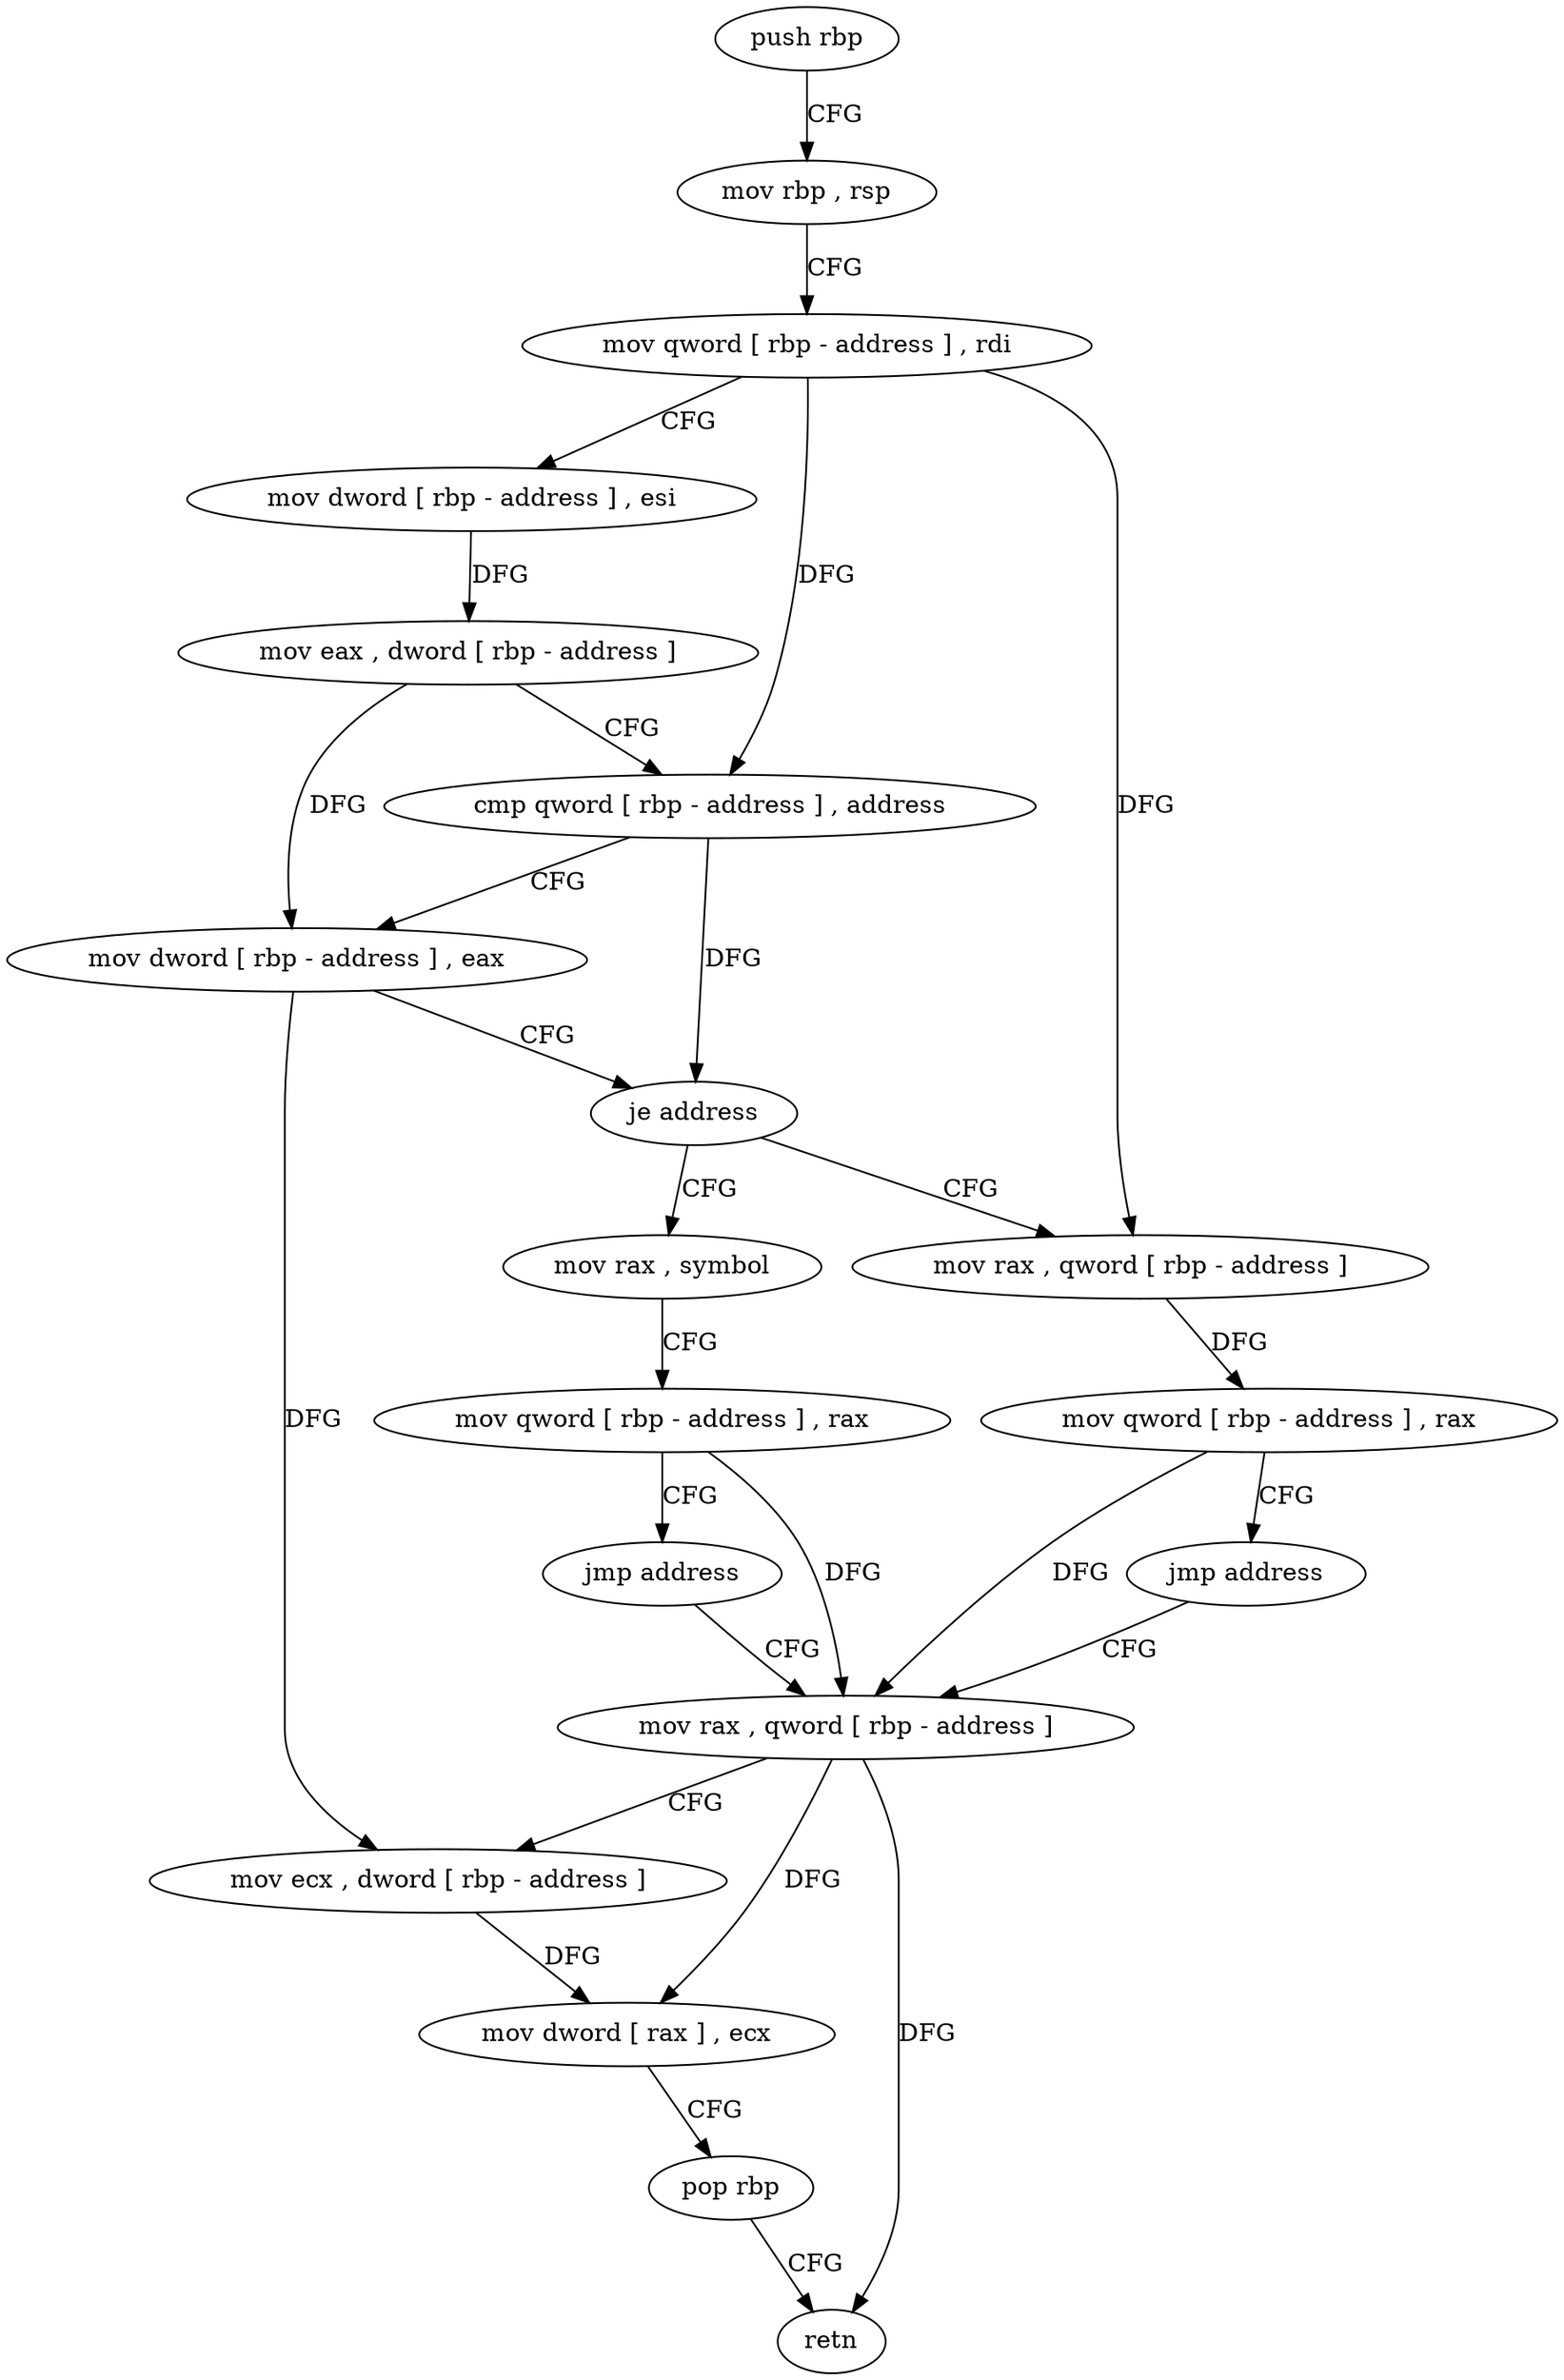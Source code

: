digraph "func" {
"4211216" [label = "push rbp" ]
"4211217" [label = "mov rbp , rsp" ]
"4211220" [label = "mov qword [ rbp - address ] , rdi" ]
"4211224" [label = "mov dword [ rbp - address ] , esi" ]
"4211227" [label = "mov eax , dword [ rbp - address ]" ]
"4211230" [label = "cmp qword [ rbp - address ] , address" ]
"4211235" [label = "mov dword [ rbp - address ] , eax" ]
"4211238" [label = "je address" ]
"4211257" [label = "mov rax , symbol" ]
"4211244" [label = "mov rax , qword [ rbp - address ]" ]
"4211267" [label = "mov qword [ rbp - address ] , rax" ]
"4211271" [label = "jmp address" ]
"4211276" [label = "mov rax , qword [ rbp - address ]" ]
"4211248" [label = "mov qword [ rbp - address ] , rax" ]
"4211252" [label = "jmp address" ]
"4211280" [label = "mov ecx , dword [ rbp - address ]" ]
"4211283" [label = "mov dword [ rax ] , ecx" ]
"4211285" [label = "pop rbp" ]
"4211286" [label = "retn" ]
"4211216" -> "4211217" [ label = "CFG" ]
"4211217" -> "4211220" [ label = "CFG" ]
"4211220" -> "4211224" [ label = "CFG" ]
"4211220" -> "4211230" [ label = "DFG" ]
"4211220" -> "4211244" [ label = "DFG" ]
"4211224" -> "4211227" [ label = "DFG" ]
"4211227" -> "4211230" [ label = "CFG" ]
"4211227" -> "4211235" [ label = "DFG" ]
"4211230" -> "4211235" [ label = "CFG" ]
"4211230" -> "4211238" [ label = "DFG" ]
"4211235" -> "4211238" [ label = "CFG" ]
"4211235" -> "4211280" [ label = "DFG" ]
"4211238" -> "4211257" [ label = "CFG" ]
"4211238" -> "4211244" [ label = "CFG" ]
"4211257" -> "4211267" [ label = "CFG" ]
"4211244" -> "4211248" [ label = "DFG" ]
"4211267" -> "4211271" [ label = "CFG" ]
"4211267" -> "4211276" [ label = "DFG" ]
"4211271" -> "4211276" [ label = "CFG" ]
"4211276" -> "4211280" [ label = "CFG" ]
"4211276" -> "4211283" [ label = "DFG" ]
"4211276" -> "4211286" [ label = "DFG" ]
"4211248" -> "4211252" [ label = "CFG" ]
"4211248" -> "4211276" [ label = "DFG" ]
"4211252" -> "4211276" [ label = "CFG" ]
"4211280" -> "4211283" [ label = "DFG" ]
"4211283" -> "4211285" [ label = "CFG" ]
"4211285" -> "4211286" [ label = "CFG" ]
}
